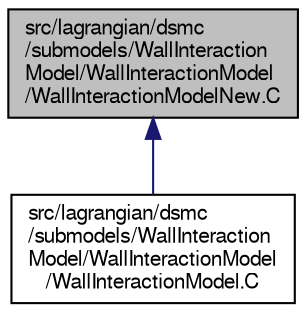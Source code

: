 digraph "src/lagrangian/dsmc/submodels/WallInteractionModel/WallInteractionModel/WallInteractionModelNew.C"
{
  bgcolor="transparent";
  edge [fontname="FreeSans",fontsize="10",labelfontname="FreeSans",labelfontsize="10"];
  node [fontname="FreeSans",fontsize="10",shape=record];
  Node86 [label="src/lagrangian/dsmc\l/submodels/WallInteraction\lModel/WallInteractionModel\l/WallInteractionModelNew.C",height=0.2,width=0.4,color="black", fillcolor="grey75", style="filled", fontcolor="black"];
  Node86 -> Node87 [dir="back",color="midnightblue",fontsize="10",style="solid",fontname="FreeSans"];
  Node87 [label="src/lagrangian/dsmc\l/submodels/WallInteraction\lModel/WallInteractionModel\l/WallInteractionModel.C",height=0.2,width=0.4,color="black",URL="$a05129.html"];
}
